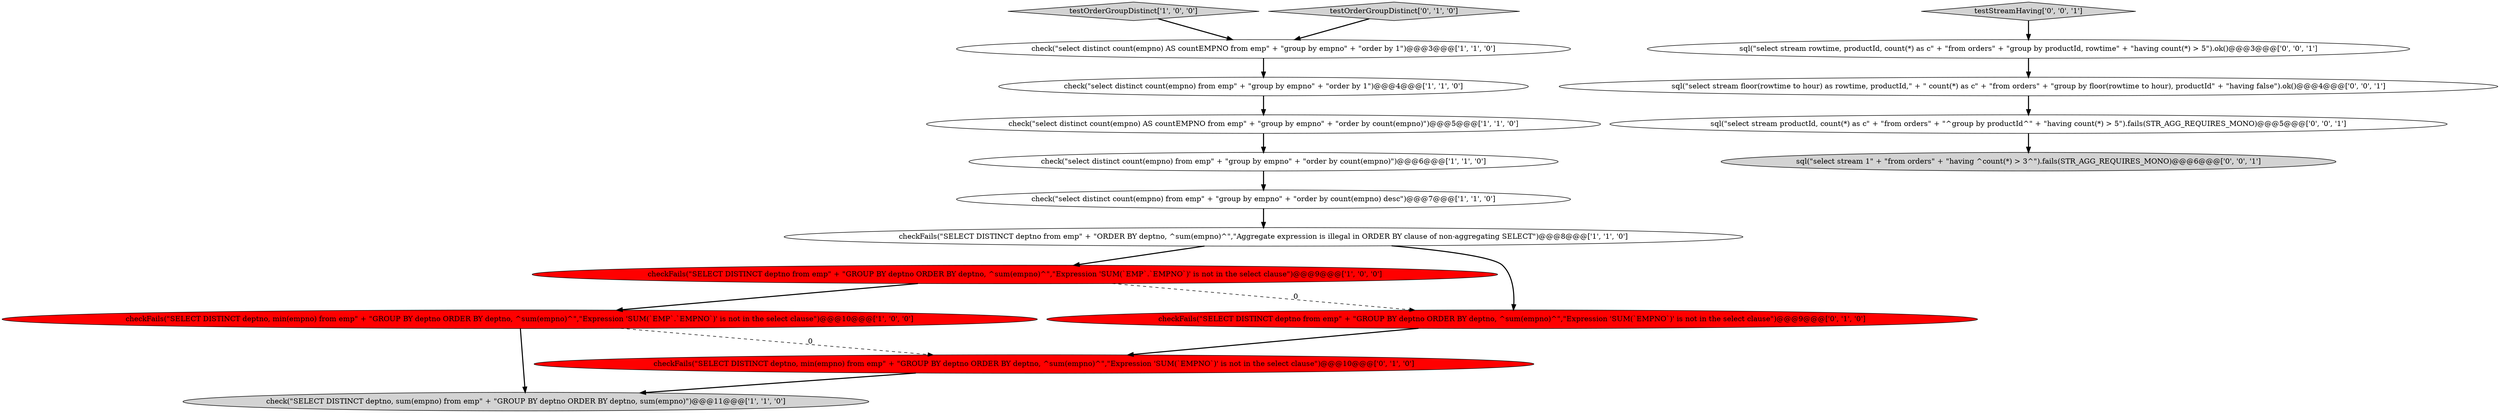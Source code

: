 digraph {
7 [style = filled, label = "checkFails(\"SELECT DISTINCT deptno from emp\" + \"GROUP BY deptno ORDER BY deptno, ^sum(empno)^\",\"Expression 'SUM\(`EMP`\.`EMPNO`\)' is not in the select clause\")@@@9@@@['1', '0', '0']", fillcolor = red, shape = ellipse image = "AAA1AAABBB1BBB"];
2 [style = filled, label = "check(\"SELECT DISTINCT deptno, sum(empno) from emp\" + \"GROUP BY deptno ORDER BY deptno, sum(empno)\")@@@11@@@['1', '1', '0']", fillcolor = lightgray, shape = ellipse image = "AAA0AAABBB1BBB"];
0 [style = filled, label = "check(\"select distinct count(empno) AS countEMPNO from emp\" + \"group by empno\" + \"order by 1\")@@@3@@@['1', '1', '0']", fillcolor = white, shape = ellipse image = "AAA0AAABBB1BBB"];
8 [style = filled, label = "checkFails(\"SELECT DISTINCT deptno from emp\" + \"ORDER BY deptno, ^sum(empno)^\",\"Aggregate expression is illegal in ORDER BY clause of non-aggregating SELECT\")@@@8@@@['1', '1', '0']", fillcolor = white, shape = ellipse image = "AAA0AAABBB1BBB"];
9 [style = filled, label = "checkFails(\"SELECT DISTINCT deptno, min(empno) from emp\" + \"GROUP BY deptno ORDER BY deptno, ^sum(empno)^\",\"Expression 'SUM\(`EMP`\.`EMPNO`\)' is not in the select clause\")@@@10@@@['1', '0', '0']", fillcolor = red, shape = ellipse image = "AAA1AAABBB1BBB"];
5 [style = filled, label = "check(\"select distinct count(empno) AS countEMPNO from emp\" + \"group by empno\" + \"order by count(empno)\")@@@5@@@['1', '1', '0']", fillcolor = white, shape = ellipse image = "AAA0AAABBB1BBB"];
6 [style = filled, label = "testOrderGroupDistinct['1', '0', '0']", fillcolor = lightgray, shape = diamond image = "AAA0AAABBB1BBB"];
11 [style = filled, label = "testOrderGroupDistinct['0', '1', '0']", fillcolor = lightgray, shape = diamond image = "AAA0AAABBB2BBB"];
12 [style = filled, label = "checkFails(\"SELECT DISTINCT deptno, min(empno) from emp\" + \"GROUP BY deptno ORDER BY deptno, ^sum(empno)^\",\"Expression 'SUM\(`EMPNO`\)' is not in the select clause\")@@@10@@@['0', '1', '0']", fillcolor = red, shape = ellipse image = "AAA1AAABBB2BBB"];
14 [style = filled, label = "testStreamHaving['0', '0', '1']", fillcolor = lightgray, shape = diamond image = "AAA0AAABBB3BBB"];
10 [style = filled, label = "checkFails(\"SELECT DISTINCT deptno from emp\" + \"GROUP BY deptno ORDER BY deptno, ^sum(empno)^\",\"Expression 'SUM\(`EMPNO`\)' is not in the select clause\")@@@9@@@['0', '1', '0']", fillcolor = red, shape = ellipse image = "AAA1AAABBB2BBB"];
15 [style = filled, label = "sql(\"select stream productId, count(*) as c\" + \"from orders\" + \"^group by productId^\" + \"having count(*) > 5\").fails(STR_AGG_REQUIRES_MONO)@@@5@@@['0', '0', '1']", fillcolor = white, shape = ellipse image = "AAA0AAABBB3BBB"];
13 [style = filled, label = "sql(\"select stream rowtime, productId, count(*) as c\" + \"from orders\" + \"group by productId, rowtime\" + \"having count(*) > 5\").ok()@@@3@@@['0', '0', '1']", fillcolor = white, shape = ellipse image = "AAA0AAABBB3BBB"];
1 [style = filled, label = "check(\"select distinct count(empno) from emp\" + \"group by empno\" + \"order by 1\")@@@4@@@['1', '1', '0']", fillcolor = white, shape = ellipse image = "AAA0AAABBB1BBB"];
3 [style = filled, label = "check(\"select distinct count(empno) from emp\" + \"group by empno\" + \"order by count(empno) desc\")@@@7@@@['1', '1', '0']", fillcolor = white, shape = ellipse image = "AAA0AAABBB1BBB"];
17 [style = filled, label = "sql(\"select stream 1\" + \"from orders\" + \"having ^count(*) > 3^\").fails(STR_AGG_REQUIRES_MONO)@@@6@@@['0', '0', '1']", fillcolor = lightgray, shape = ellipse image = "AAA0AAABBB3BBB"];
4 [style = filled, label = "check(\"select distinct count(empno) from emp\" + \"group by empno\" + \"order by count(empno)\")@@@6@@@['1', '1', '0']", fillcolor = white, shape = ellipse image = "AAA0AAABBB1BBB"];
16 [style = filled, label = "sql(\"select stream floor(rowtime to hour) as rowtime, productId,\" + \" count(*) as c\" + \"from orders\" + \"group by floor(rowtime to hour), productId\" + \"having false\").ok()@@@4@@@['0', '0', '1']", fillcolor = white, shape = ellipse image = "AAA0AAABBB3BBB"];
1->5 [style = bold, label=""];
7->9 [style = bold, label=""];
16->15 [style = bold, label=""];
4->3 [style = bold, label=""];
8->10 [style = bold, label=""];
12->2 [style = bold, label=""];
15->17 [style = bold, label=""];
11->0 [style = bold, label=""];
6->0 [style = bold, label=""];
7->10 [style = dashed, label="0"];
14->13 [style = bold, label=""];
9->12 [style = dashed, label="0"];
9->2 [style = bold, label=""];
10->12 [style = bold, label=""];
0->1 [style = bold, label=""];
3->8 [style = bold, label=""];
13->16 [style = bold, label=""];
5->4 [style = bold, label=""];
8->7 [style = bold, label=""];
}

